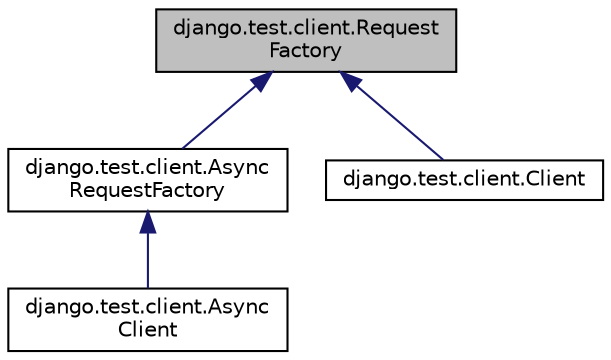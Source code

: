 digraph "django.test.client.RequestFactory"
{
 // LATEX_PDF_SIZE
  edge [fontname="Helvetica",fontsize="10",labelfontname="Helvetica",labelfontsize="10"];
  node [fontname="Helvetica",fontsize="10",shape=record];
  Node1 [label="django.test.client.Request\lFactory",height=0.2,width=0.4,color="black", fillcolor="grey75", style="filled", fontcolor="black",tooltip=" "];
  Node1 -> Node2 [dir="back",color="midnightblue",fontsize="10",style="solid",fontname="Helvetica"];
  Node2 [label="django.test.client.Async\lRequestFactory",height=0.2,width=0.4,color="black", fillcolor="white", style="filled",URL="$classdjango_1_1test_1_1client_1_1_async_request_factory.html",tooltip=" "];
  Node2 -> Node3 [dir="back",color="midnightblue",fontsize="10",style="solid",fontname="Helvetica"];
  Node3 [label="django.test.client.Async\lClient",height=0.2,width=0.4,color="black", fillcolor="white", style="filled",URL="$classdjango_1_1test_1_1client_1_1_async_client.html",tooltip=" "];
  Node1 -> Node4 [dir="back",color="midnightblue",fontsize="10",style="solid",fontname="Helvetica"];
  Node4 [label="django.test.client.Client",height=0.2,width=0.4,color="black", fillcolor="white", style="filled",URL="$classdjango_1_1test_1_1client_1_1_client.html",tooltip=" "];
}
